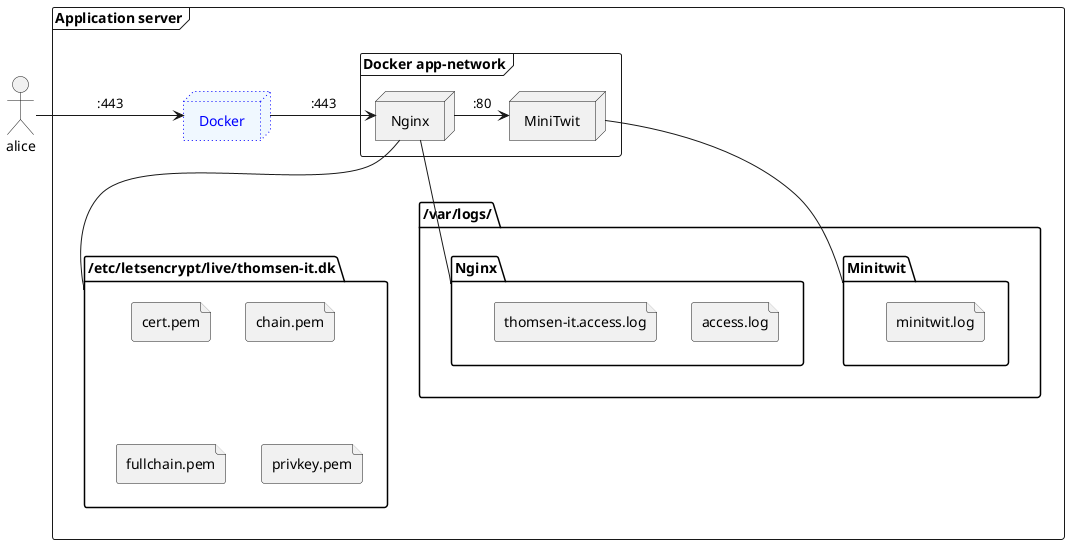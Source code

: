 @startuml deployment
actor alice as a
frame "Application server" {

  node  Docker #aliceblue;line:blue;line.dotted;text:blue
  frame "Docker app-network" {
    node Nginx
    node MiniTwit
  }

  folder "/etc/letsencrypt/live/thomsen-it.dk" as certs {
    file "cert.pem"
    file "chain.pem"
    file "fullchain.pem"
    file "privkey.pem"
  }

  folder "/var/logs/" as logs {
    folder "Nginx" as NginxLog {
      file "access.log"
      file "thomsen-it.access.log"
    }
    folder "Minitwit" as miniTwitLogs {
      file "minitwit.log" 
    }
  }

a -> Docker : ":443"
Docker-> Nginx : ":443"
Nginx -> MiniTwit: ":80"
Nginx -- certs
Nginx -- NginxLog
MiniTwit -- miniTwitLogs
}
@enduml